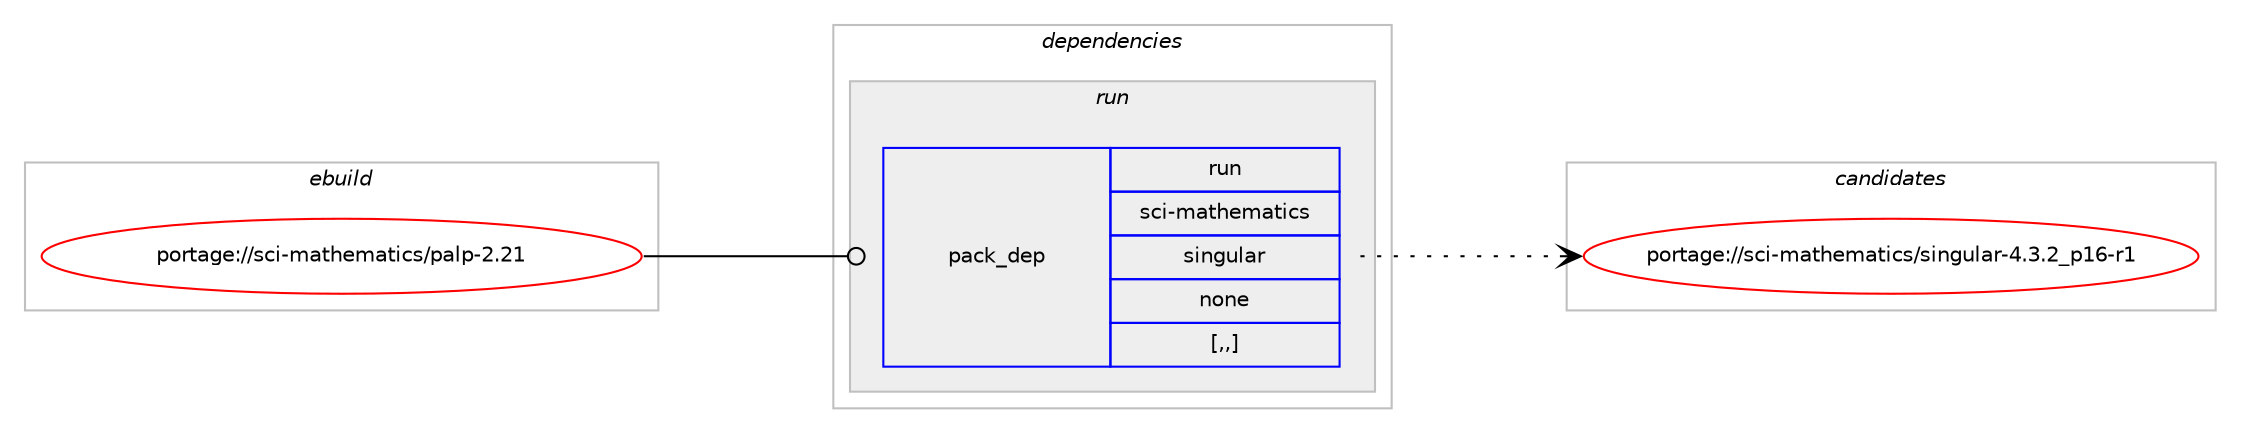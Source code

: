 digraph prolog {

# *************
# Graph options
# *************

newrank=true;
concentrate=true;
compound=true;
graph [rankdir=LR,fontname=Helvetica,fontsize=10,ranksep=1.5];#, ranksep=2.5, nodesep=0.2];
edge  [arrowhead=vee];
node  [fontname=Helvetica,fontsize=10];

# **********
# The ebuild
# **********

subgraph cluster_leftcol {
color=gray;
label=<<i>ebuild</i>>;
id [label="portage://sci-mathematics/palp-2.21", color=red, width=4, href="../sci-mathematics/palp-2.21.svg"];
}

# ****************
# The dependencies
# ****************

subgraph cluster_midcol {
color=gray;
label=<<i>dependencies</i>>;
subgraph cluster_compile {
fillcolor="#eeeeee";
style=filled;
label=<<i>compile</i>>;
}
subgraph cluster_compileandrun {
fillcolor="#eeeeee";
style=filled;
label=<<i>compile and run</i>>;
}
subgraph cluster_run {
fillcolor="#eeeeee";
style=filled;
label=<<i>run</i>>;
subgraph pack297888 {
dependency409324 [label=<<TABLE BORDER="0" CELLBORDER="1" CELLSPACING="0" CELLPADDING="4" WIDTH="220"><TR><TD ROWSPAN="6" CELLPADDING="30">pack_dep</TD></TR><TR><TD WIDTH="110">run</TD></TR><TR><TD>sci-mathematics</TD></TR><TR><TD>singular</TD></TR><TR><TD>none</TD></TR><TR><TD>[,,]</TD></TR></TABLE>>, shape=none, color=blue];
}
id:e -> dependency409324:w [weight=20,style="solid",arrowhead="odot"];
}
}

# **************
# The candidates
# **************

subgraph cluster_choices {
rank=same;
color=gray;
label=<<i>candidates</i>>;

subgraph choice297888 {
color=black;
nodesep=1;
choice115991054510997116104101109971161059911547115105110103117108971144552465146509511249544511449 [label="portage://sci-mathematics/singular-4.3.2_p16-r1", color=red, width=4,href="../sci-mathematics/singular-4.3.2_p16-r1.svg"];
dependency409324:e -> choice115991054510997116104101109971161059911547115105110103117108971144552465146509511249544511449:w [style=dotted,weight="100"];
}
}

}
